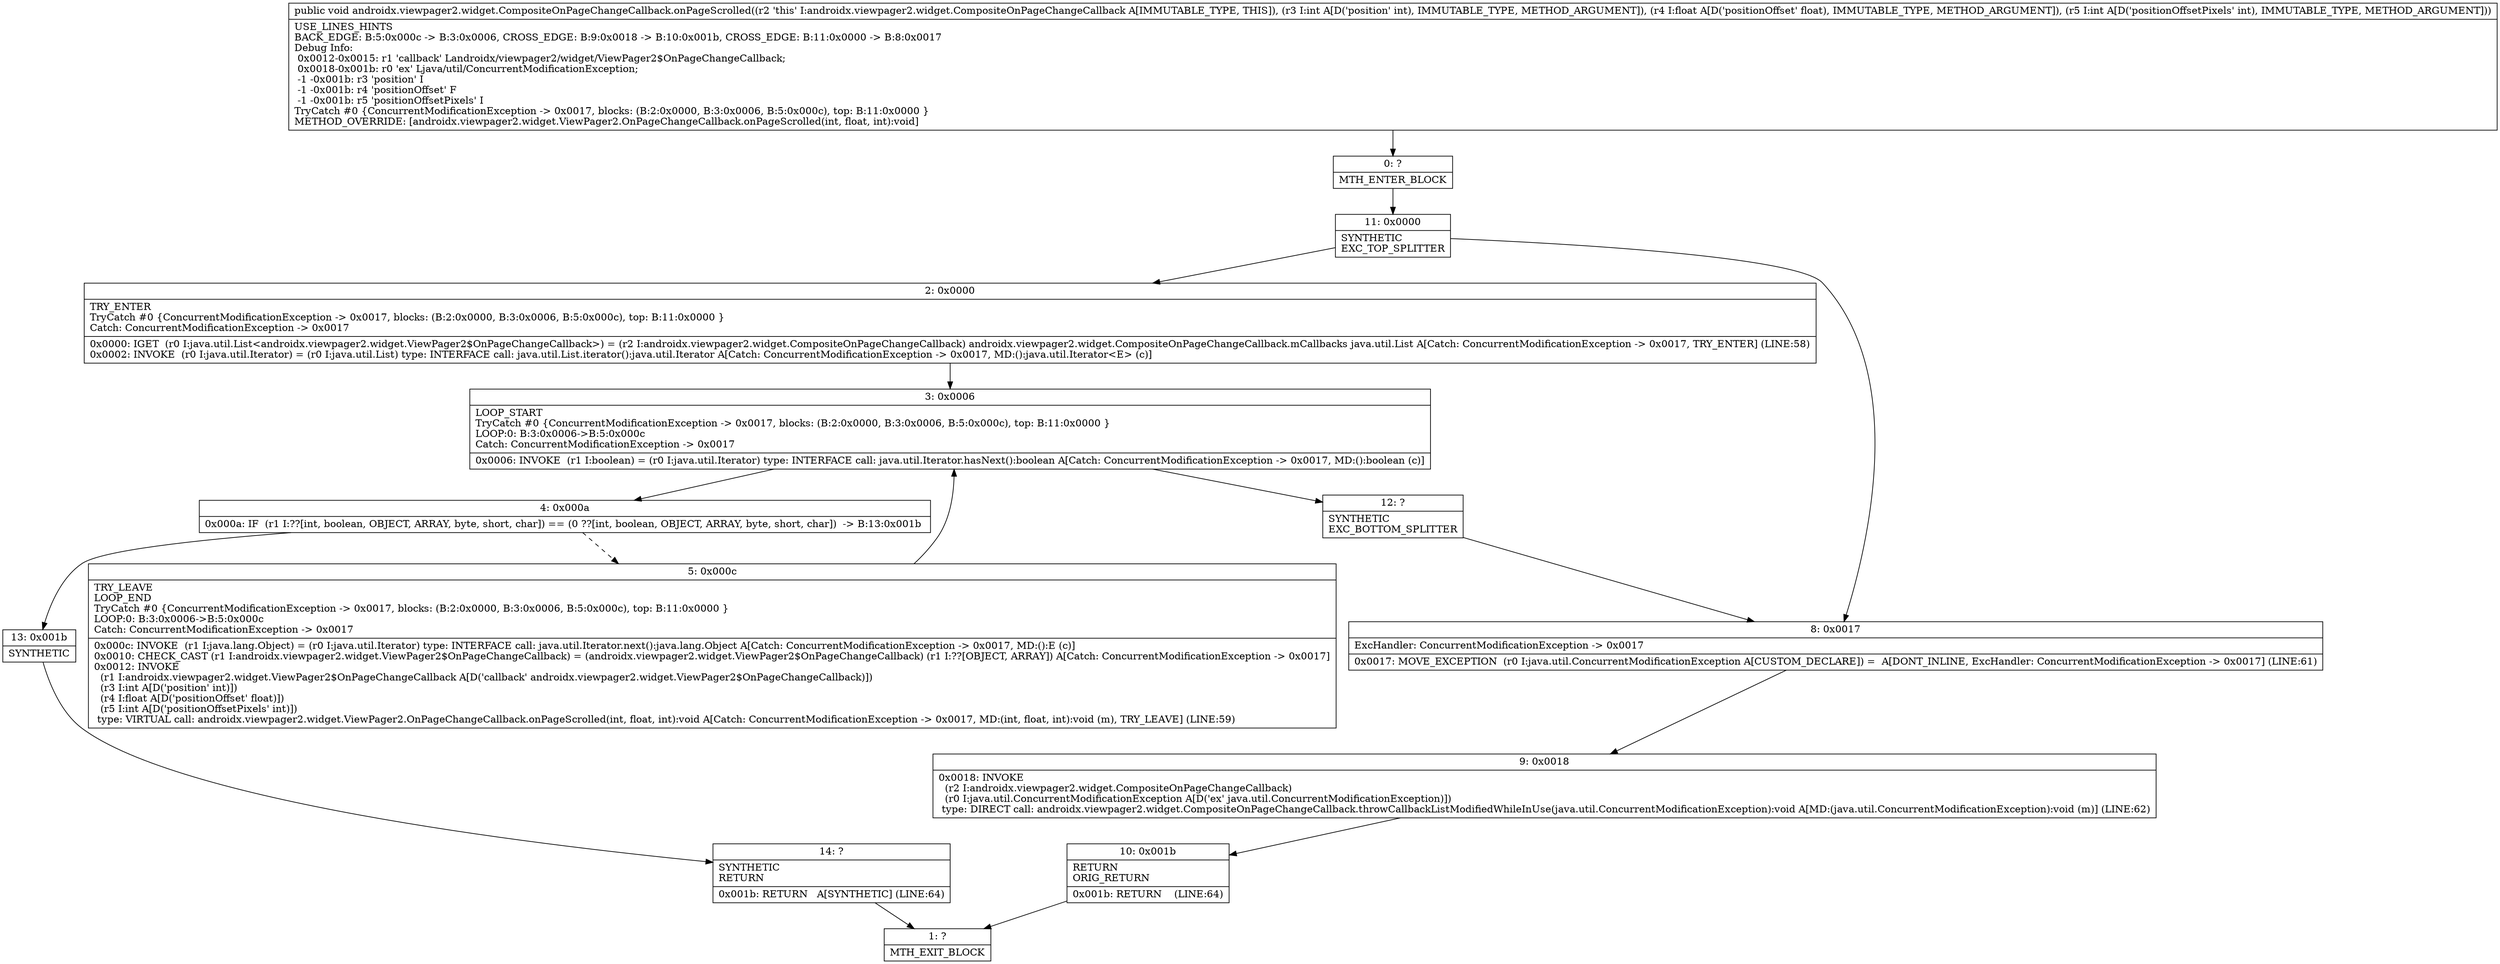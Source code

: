 digraph "CFG forandroidx.viewpager2.widget.CompositeOnPageChangeCallback.onPageScrolled(IFI)V" {
Node_0 [shape=record,label="{0\:\ ?|MTH_ENTER_BLOCK\l}"];
Node_11 [shape=record,label="{11\:\ 0x0000|SYNTHETIC\lEXC_TOP_SPLITTER\l}"];
Node_2 [shape=record,label="{2\:\ 0x0000|TRY_ENTER\lTryCatch #0 \{ConcurrentModificationException \-\> 0x0017, blocks: (B:2:0x0000, B:3:0x0006, B:5:0x000c), top: B:11:0x0000 \}\lCatch: ConcurrentModificationException \-\> 0x0017\l|0x0000: IGET  (r0 I:java.util.List\<androidx.viewpager2.widget.ViewPager2$OnPageChangeCallback\>) = (r2 I:androidx.viewpager2.widget.CompositeOnPageChangeCallback) androidx.viewpager2.widget.CompositeOnPageChangeCallback.mCallbacks java.util.List A[Catch: ConcurrentModificationException \-\> 0x0017, TRY_ENTER] (LINE:58)\l0x0002: INVOKE  (r0 I:java.util.Iterator) = (r0 I:java.util.List) type: INTERFACE call: java.util.List.iterator():java.util.Iterator A[Catch: ConcurrentModificationException \-\> 0x0017, MD:():java.util.Iterator\<E\> (c)]\l}"];
Node_3 [shape=record,label="{3\:\ 0x0006|LOOP_START\lTryCatch #0 \{ConcurrentModificationException \-\> 0x0017, blocks: (B:2:0x0000, B:3:0x0006, B:5:0x000c), top: B:11:0x0000 \}\lLOOP:0: B:3:0x0006\-\>B:5:0x000c\lCatch: ConcurrentModificationException \-\> 0x0017\l|0x0006: INVOKE  (r1 I:boolean) = (r0 I:java.util.Iterator) type: INTERFACE call: java.util.Iterator.hasNext():boolean A[Catch: ConcurrentModificationException \-\> 0x0017, MD:():boolean (c)]\l}"];
Node_4 [shape=record,label="{4\:\ 0x000a|0x000a: IF  (r1 I:??[int, boolean, OBJECT, ARRAY, byte, short, char]) == (0 ??[int, boolean, OBJECT, ARRAY, byte, short, char])  \-\> B:13:0x001b \l}"];
Node_5 [shape=record,label="{5\:\ 0x000c|TRY_LEAVE\lLOOP_END\lTryCatch #0 \{ConcurrentModificationException \-\> 0x0017, blocks: (B:2:0x0000, B:3:0x0006, B:5:0x000c), top: B:11:0x0000 \}\lLOOP:0: B:3:0x0006\-\>B:5:0x000c\lCatch: ConcurrentModificationException \-\> 0x0017\l|0x000c: INVOKE  (r1 I:java.lang.Object) = (r0 I:java.util.Iterator) type: INTERFACE call: java.util.Iterator.next():java.lang.Object A[Catch: ConcurrentModificationException \-\> 0x0017, MD:():E (c)]\l0x0010: CHECK_CAST (r1 I:androidx.viewpager2.widget.ViewPager2$OnPageChangeCallback) = (androidx.viewpager2.widget.ViewPager2$OnPageChangeCallback) (r1 I:??[OBJECT, ARRAY]) A[Catch: ConcurrentModificationException \-\> 0x0017]\l0x0012: INVOKE  \l  (r1 I:androidx.viewpager2.widget.ViewPager2$OnPageChangeCallback A[D('callback' androidx.viewpager2.widget.ViewPager2$OnPageChangeCallback)])\l  (r3 I:int A[D('position' int)])\l  (r4 I:float A[D('positionOffset' float)])\l  (r5 I:int A[D('positionOffsetPixels' int)])\l type: VIRTUAL call: androidx.viewpager2.widget.ViewPager2.OnPageChangeCallback.onPageScrolled(int, float, int):void A[Catch: ConcurrentModificationException \-\> 0x0017, MD:(int, float, int):void (m), TRY_LEAVE] (LINE:59)\l}"];
Node_13 [shape=record,label="{13\:\ 0x001b|SYNTHETIC\l}"];
Node_14 [shape=record,label="{14\:\ ?|SYNTHETIC\lRETURN\l|0x001b: RETURN   A[SYNTHETIC] (LINE:64)\l}"];
Node_1 [shape=record,label="{1\:\ ?|MTH_EXIT_BLOCK\l}"];
Node_12 [shape=record,label="{12\:\ ?|SYNTHETIC\lEXC_BOTTOM_SPLITTER\l}"];
Node_8 [shape=record,label="{8\:\ 0x0017|ExcHandler: ConcurrentModificationException \-\> 0x0017\l|0x0017: MOVE_EXCEPTION  (r0 I:java.util.ConcurrentModificationException A[CUSTOM_DECLARE]) =  A[DONT_INLINE, ExcHandler: ConcurrentModificationException \-\> 0x0017] (LINE:61)\l}"];
Node_9 [shape=record,label="{9\:\ 0x0018|0x0018: INVOKE  \l  (r2 I:androidx.viewpager2.widget.CompositeOnPageChangeCallback)\l  (r0 I:java.util.ConcurrentModificationException A[D('ex' java.util.ConcurrentModificationException)])\l type: DIRECT call: androidx.viewpager2.widget.CompositeOnPageChangeCallback.throwCallbackListModifiedWhileInUse(java.util.ConcurrentModificationException):void A[MD:(java.util.ConcurrentModificationException):void (m)] (LINE:62)\l}"];
Node_10 [shape=record,label="{10\:\ 0x001b|RETURN\lORIG_RETURN\l|0x001b: RETURN    (LINE:64)\l}"];
MethodNode[shape=record,label="{public void androidx.viewpager2.widget.CompositeOnPageChangeCallback.onPageScrolled((r2 'this' I:androidx.viewpager2.widget.CompositeOnPageChangeCallback A[IMMUTABLE_TYPE, THIS]), (r3 I:int A[D('position' int), IMMUTABLE_TYPE, METHOD_ARGUMENT]), (r4 I:float A[D('positionOffset' float), IMMUTABLE_TYPE, METHOD_ARGUMENT]), (r5 I:int A[D('positionOffsetPixels' int), IMMUTABLE_TYPE, METHOD_ARGUMENT]))  | USE_LINES_HINTS\lBACK_EDGE: B:5:0x000c \-\> B:3:0x0006, CROSS_EDGE: B:9:0x0018 \-\> B:10:0x001b, CROSS_EDGE: B:11:0x0000 \-\> B:8:0x0017\lDebug Info:\l  0x0012\-0x0015: r1 'callback' Landroidx\/viewpager2\/widget\/ViewPager2$OnPageChangeCallback;\l  0x0018\-0x001b: r0 'ex' Ljava\/util\/ConcurrentModificationException;\l  \-1 \-0x001b: r3 'position' I\l  \-1 \-0x001b: r4 'positionOffset' F\l  \-1 \-0x001b: r5 'positionOffsetPixels' I\lTryCatch #0 \{ConcurrentModificationException \-\> 0x0017, blocks: (B:2:0x0000, B:3:0x0006, B:5:0x000c), top: B:11:0x0000 \}\lMETHOD_OVERRIDE: [androidx.viewpager2.widget.ViewPager2.OnPageChangeCallback.onPageScrolled(int, float, int):void]\l}"];
MethodNode -> Node_0;Node_0 -> Node_11;
Node_11 -> Node_2;
Node_11 -> Node_8;
Node_2 -> Node_3;
Node_3 -> Node_4;
Node_3 -> Node_12;
Node_4 -> Node_5[style=dashed];
Node_4 -> Node_13;
Node_5 -> Node_3;
Node_13 -> Node_14;
Node_14 -> Node_1;
Node_12 -> Node_8;
Node_8 -> Node_9;
Node_9 -> Node_10;
Node_10 -> Node_1;
}

